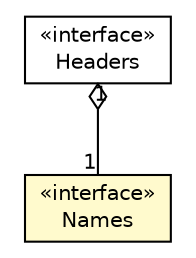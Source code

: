 #!/usr/local/bin/dot
#
# Class diagram 
# Generated by UMLGraph version R5_6-24-gf6e263 (http://www.umlgraph.org/)
#

digraph G {
	edge [fontname="Helvetica",fontsize=10,labelfontname="Helvetica",labelfontsize=10];
	node [fontname="Helvetica",fontsize=10,shape=plaintext];
	nodesep=0.25;
	ranksep=0.5;
	// io.werval.api.http.Headers
	c19666 [label=<<table title="io.werval.api.http.Headers" border="0" cellborder="1" cellspacing="0" cellpadding="2" port="p" href="./Headers.html">
		<tr><td><table border="0" cellspacing="0" cellpadding="1">
<tr><td align="center" balign="center"> &#171;interface&#187; </td></tr>
<tr><td align="center" balign="center"> Headers </td></tr>
		</table></td></tr>
		</table>>, URL="./Headers.html", fontname="Helvetica", fontcolor="black", fontsize=10.0];
	// io.werval.api.http.Headers.Names
	c19667 [label=<<table title="io.werval.api.http.Headers.Names" border="0" cellborder="1" cellspacing="0" cellpadding="2" port="p" bgcolor="lemonChiffon" href="./Headers.Names.html">
		<tr><td><table border="0" cellspacing="0" cellpadding="1">
<tr><td align="center" balign="center"> &#171;interface&#187; </td></tr>
<tr><td align="center" balign="center"> Names </td></tr>
		</table></td></tr>
		</table>>, URL="./Headers.Names.html", fontname="Helvetica", fontcolor="black", fontsize=10.0];
	// io.werval.api.http.Headers HAS io.werval.api.http.Headers.Names
	c19666:p -> c19667:p [taillabel="1", label="", headlabel="1", fontname="Helvetica", fontcolor="black", fontsize=10.0, color="black", arrowhead=none, arrowtail=ediamond, dir=both];
}

